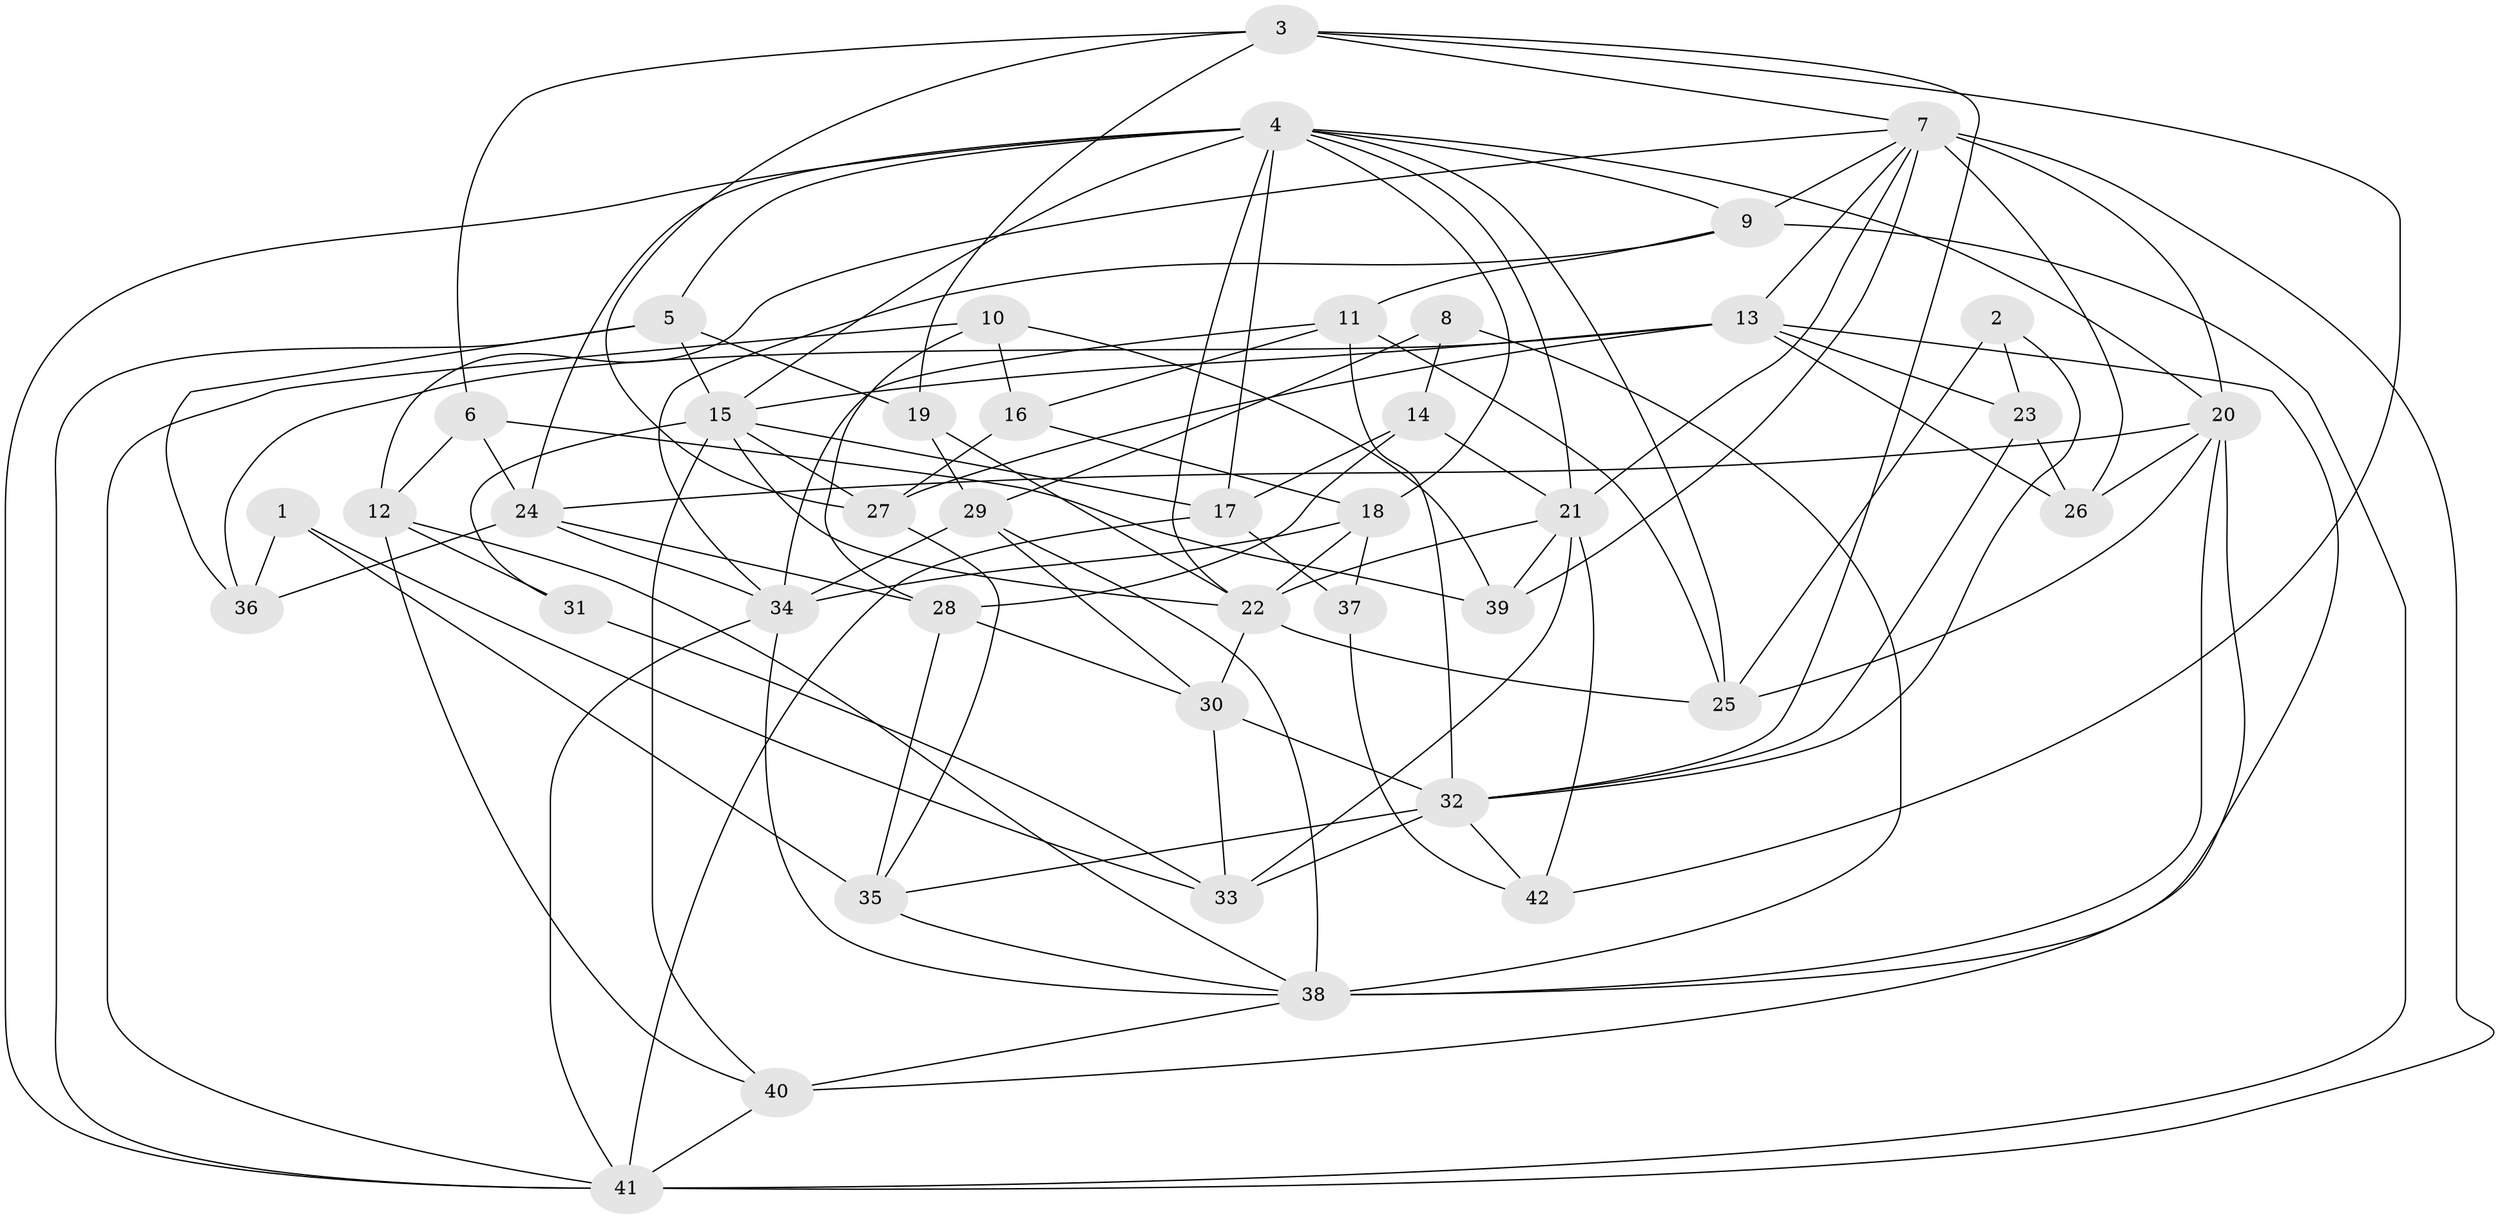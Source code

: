 // original degree distribution, {3: 0.3855421686746988, 6: 0.10843373493975904, 5: 0.13253012048192772, 2: 0.08433734939759036, 4: 0.2289156626506024, 8: 0.024096385542168676, 7: 0.03614457831325301}
// Generated by graph-tools (version 1.1) at 2025/02/03/09/25 03:02:09]
// undirected, 42 vertices, 112 edges
graph export_dot {
graph [start="1"]
  node [color=gray90,style=filled];
  1;
  2;
  3;
  4;
  5;
  6;
  7;
  8;
  9;
  10;
  11;
  12;
  13;
  14;
  15;
  16;
  17;
  18;
  19;
  20;
  21;
  22;
  23;
  24;
  25;
  26;
  27;
  28;
  29;
  30;
  31;
  32;
  33;
  34;
  35;
  36;
  37;
  38;
  39;
  40;
  41;
  42;
  1 -- 33 [weight=1.0];
  1 -- 35 [weight=1.0];
  1 -- 36 [weight=1.0];
  2 -- 23 [weight=1.0];
  2 -- 25 [weight=1.0];
  2 -- 32 [weight=1.0];
  3 -- 6 [weight=1.0];
  3 -- 7 [weight=1.0];
  3 -- 19 [weight=1.0];
  3 -- 27 [weight=1.0];
  3 -- 32 [weight=1.0];
  3 -- 42 [weight=1.0];
  4 -- 5 [weight=1.0];
  4 -- 9 [weight=1.0];
  4 -- 15 [weight=1.0];
  4 -- 17 [weight=2.0];
  4 -- 18 [weight=1.0];
  4 -- 20 [weight=2.0];
  4 -- 21 [weight=1.0];
  4 -- 22 [weight=1.0];
  4 -- 24 [weight=2.0];
  4 -- 25 [weight=1.0];
  4 -- 41 [weight=1.0];
  5 -- 15 [weight=1.0];
  5 -- 19 [weight=1.0];
  5 -- 36 [weight=1.0];
  5 -- 41 [weight=1.0];
  6 -- 12 [weight=1.0];
  6 -- 24 [weight=1.0];
  6 -- 39 [weight=1.0];
  7 -- 9 [weight=1.0];
  7 -- 12 [weight=1.0];
  7 -- 13 [weight=1.0];
  7 -- 20 [weight=1.0];
  7 -- 21 [weight=1.0];
  7 -- 26 [weight=1.0];
  7 -- 39 [weight=1.0];
  7 -- 41 [weight=1.0];
  8 -- 14 [weight=1.0];
  8 -- 29 [weight=1.0];
  8 -- 38 [weight=2.0];
  9 -- 11 [weight=1.0];
  9 -- 34 [weight=1.0];
  9 -- 41 [weight=1.0];
  10 -- 16 [weight=1.0];
  10 -- 28 [weight=1.0];
  10 -- 39 [weight=1.0];
  10 -- 41 [weight=1.0];
  11 -- 16 [weight=1.0];
  11 -- 25 [weight=1.0];
  11 -- 32 [weight=1.0];
  11 -- 34 [weight=1.0];
  12 -- 31 [weight=1.0];
  12 -- 38 [weight=1.0];
  12 -- 40 [weight=1.0];
  13 -- 15 [weight=1.0];
  13 -- 23 [weight=1.0];
  13 -- 26 [weight=1.0];
  13 -- 27 [weight=1.0];
  13 -- 36 [weight=1.0];
  13 -- 38 [weight=1.0];
  14 -- 17 [weight=1.0];
  14 -- 21 [weight=1.0];
  14 -- 28 [weight=1.0];
  15 -- 17 [weight=1.0];
  15 -- 22 [weight=1.0];
  15 -- 27 [weight=1.0];
  15 -- 31 [weight=1.0];
  15 -- 40 [weight=1.0];
  16 -- 18 [weight=1.0];
  16 -- 27 [weight=1.0];
  17 -- 37 [weight=1.0];
  17 -- 41 [weight=1.0];
  18 -- 22 [weight=1.0];
  18 -- 34 [weight=2.0];
  18 -- 37 [weight=2.0];
  19 -- 22 [weight=1.0];
  19 -- 29 [weight=1.0];
  20 -- 24 [weight=1.0];
  20 -- 25 [weight=1.0];
  20 -- 26 [weight=1.0];
  20 -- 38 [weight=1.0];
  20 -- 40 [weight=1.0];
  21 -- 22 [weight=1.0];
  21 -- 33 [weight=2.0];
  21 -- 39 [weight=1.0];
  21 -- 42 [weight=1.0];
  22 -- 25 [weight=1.0];
  22 -- 30 [weight=1.0];
  23 -- 26 [weight=1.0];
  23 -- 32 [weight=1.0];
  24 -- 28 [weight=1.0];
  24 -- 34 [weight=1.0];
  24 -- 36 [weight=1.0];
  27 -- 35 [weight=1.0];
  28 -- 30 [weight=2.0];
  28 -- 35 [weight=1.0];
  29 -- 30 [weight=1.0];
  29 -- 34 [weight=1.0];
  29 -- 38 [weight=1.0];
  30 -- 32 [weight=2.0];
  30 -- 33 [weight=1.0];
  31 -- 33 [weight=1.0];
  32 -- 33 [weight=1.0];
  32 -- 35 [weight=1.0];
  32 -- 42 [weight=1.0];
  34 -- 38 [weight=1.0];
  34 -- 41 [weight=1.0];
  35 -- 38 [weight=1.0];
  37 -- 42 [weight=1.0];
  38 -- 40 [weight=1.0];
  40 -- 41 [weight=1.0];
}

